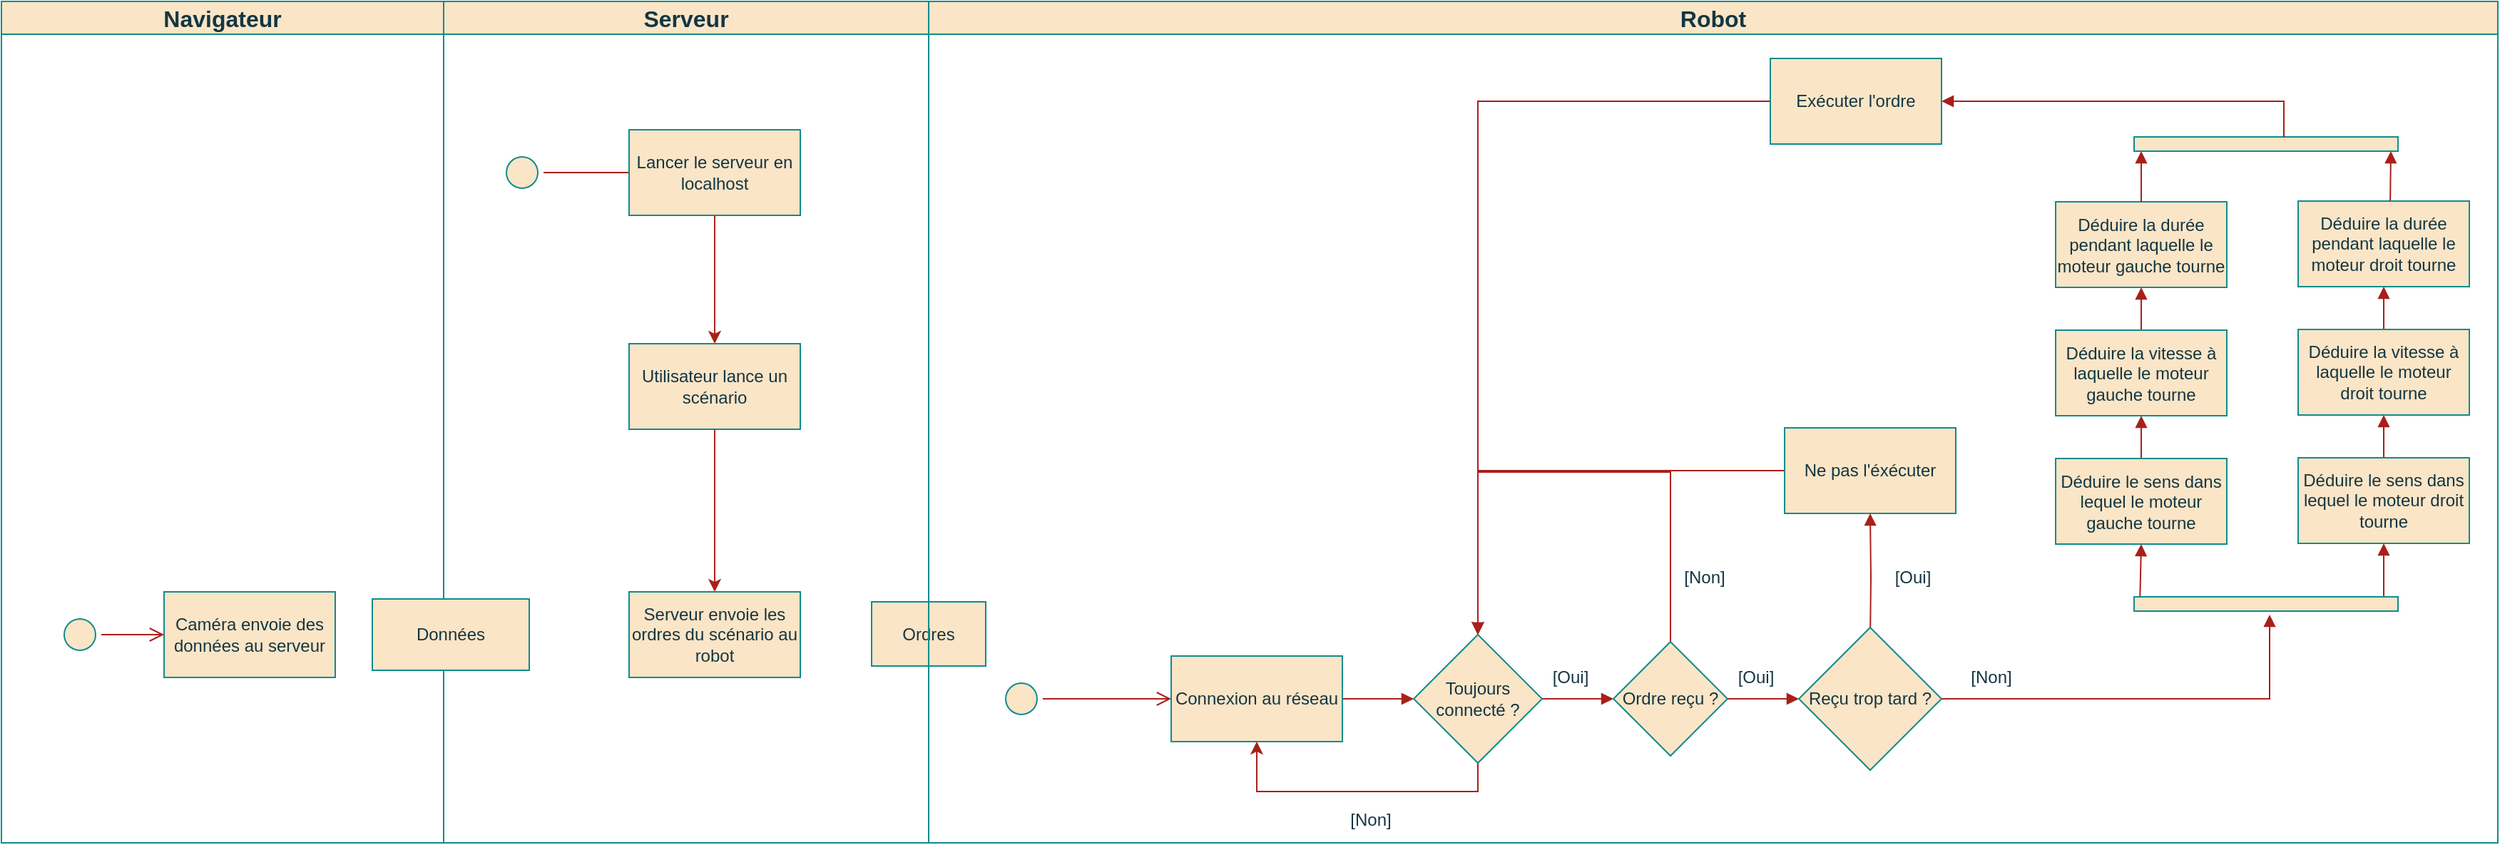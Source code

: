 <mxfile version="24.7.17">
  <diagram id="C5RBs43oDa-KdzZeNtuy" name="Robot">
    <mxGraphModel dx="3154" dy="1782" grid="1" gridSize="10" guides="1" tooltips="1" connect="1" arrows="1" fold="1" page="1" pageScale="1" pageWidth="1169" pageHeight="827" math="0" shadow="0">
      <root>
        <mxCell id="WIyWlLk6GJQsqaUBKTNV-0" />
        <mxCell id="WIyWlLk6GJQsqaUBKTNV-1" parent="WIyWlLk6GJQsqaUBKTNV-0" />
        <mxCell id="vtadBAOLPxlgFHZAJzr4-42" value="" style="edgeStyle=orthogonalEdgeStyle;rounded=0;orthogonalLoop=1;jettySize=auto;html=1;strokeColor=#A8201A;fontColor=default;fillColor=#FAE5C7;endArrow=none;endFill=0;startArrow=block;startFill=1;labelBackgroundColor=none;" parent="WIyWlLk6GJQsqaUBKTNV-1" source="vtadBAOLPxlgFHZAJzr4-64" target="vtadBAOLPxlgFHZAJzr4-41" edge="1">
          <mxGeometry relative="1" as="geometry">
            <mxPoint x="380" y="459" as="sourcePoint" />
          </mxGeometry>
        </mxCell>
        <mxCell id="vtadBAOLPxlgFHZAJzr4-21" value="" style="edgeStyle=orthogonalEdgeStyle;rounded=0;orthogonalLoop=1;jettySize=auto;html=1;endArrow=block;endFill=1;strokeColor=#A8201A;labelBackgroundColor=none;fontColor=default;" parent="WIyWlLk6GJQsqaUBKTNV-1" target="vtadBAOLPxlgFHZAJzr4-20" edge="1">
          <mxGeometry relative="1" as="geometry">
            <mxPoint x="670" y="419" as="sourcePoint" />
          </mxGeometry>
        </mxCell>
        <mxCell id="vtadBAOLPxlgFHZAJzr4-33" style="edgeStyle=orthogonalEdgeStyle;rounded=0;orthogonalLoop=1;jettySize=auto;html=1;exitX=0.5;exitY=0;exitDx=0;exitDy=0;entryX=0.5;entryY=1;entryDx=0;entryDy=0;endArrow=block;endFill=1;labelBackgroundColor=none;strokeColor=#A8201A;fontColor=default;" parent="WIyWlLk6GJQsqaUBKTNV-1" source="vtadBAOLPxlgFHZAJzr4-18" target="vtadBAOLPxlgFHZAJzr4-49" edge="1">
          <mxGeometry relative="1" as="geometry">
            <mxPoint x="1000" y="369.5" as="targetPoint" />
          </mxGeometry>
        </mxCell>
        <mxCell id="vtadBAOLPxlgFHZAJzr4-18" value="Déduire le sens dans lequel le moteur gauche tourne" style="rounded=0;whiteSpace=wrap;html=1;labelBackgroundColor=none;fillColor=#FAE5C7;strokeColor=#0F8B8D;fontColor=#143642;" parent="WIyWlLk6GJQsqaUBKTNV-1" vertex="1">
          <mxGeometry x="800" y="290.5" width="120" height="60" as="geometry" />
        </mxCell>
        <mxCell id="vtadBAOLPxlgFHZAJzr4-27" style="edgeStyle=orthogonalEdgeStyle;rounded=0;orthogonalLoop=1;jettySize=auto;html=1;exitX=0;exitY=0.5;exitDx=0;exitDy=0;entryX=0.5;entryY=0;entryDx=0;entryDy=0;endArrow=block;endFill=1;strokeColor=#A8201A;labelBackgroundColor=none;fontColor=default;" parent="WIyWlLk6GJQsqaUBKTNV-1" source="vtadBAOLPxlgFHZAJzr4-20" target="vtadBAOLPxlgFHZAJzr4-64" edge="1">
          <mxGeometry relative="1" as="geometry">
            <mxPoint x="440" y="429" as="targetPoint" />
          </mxGeometry>
        </mxCell>
        <mxCell id="vtadBAOLPxlgFHZAJzr4-20" value="Ne pas l&#39;éxécuter" style="rounded=0;whiteSpace=wrap;html=1;labelBackgroundColor=none;fillColor=#FAE5C7;strokeColor=#0F8B8D;fontColor=#143642;" parent="WIyWlLk6GJQsqaUBKTNV-1" vertex="1">
          <mxGeometry x="610" y="269" width="120" height="60" as="geometry" />
        </mxCell>
        <mxCell id="vtadBAOLPxlgFHZAJzr4-22" value="[Oui&lt;span style=&quot;background-color: initial;&quot;&gt;]&lt;/span&gt;" style="text;html=1;align=center;verticalAlign=middle;whiteSpace=wrap;rounded=0;labelBackgroundColor=none;fontColor=#143642;" parent="WIyWlLk6GJQsqaUBKTNV-1" vertex="1">
          <mxGeometry x="680" y="364" width="40" height="20" as="geometry" />
        </mxCell>
        <mxCell id="vtadBAOLPxlgFHZAJzr4-23" value="[Non&lt;span style=&quot;background-color: initial;&quot;&gt;]&lt;/span&gt;" style="text;html=1;align=center;verticalAlign=middle;whiteSpace=wrap;rounded=0;labelBackgroundColor=none;fontColor=#143642;" parent="WIyWlLk6GJQsqaUBKTNV-1" vertex="1">
          <mxGeometry x="730" y="434" width="50" height="20" as="geometry" />
        </mxCell>
        <mxCell id="vtadBAOLPxlgFHZAJzr4-41" value="Connexion au réseau" style="rounded=0;whiteSpace=wrap;html=1;labelBackgroundColor=none;fillColor=#FAE5C7;strokeColor=#0F8B8D;fontColor=#143642;" parent="WIyWlLk6GJQsqaUBKTNV-1" vertex="1">
          <mxGeometry x="180" y="429" width="120" height="60" as="geometry" />
        </mxCell>
        <mxCell id="vtadBAOLPxlgFHZAJzr4-53" value="" style="edgeStyle=orthogonalEdgeStyle;rounded=0;orthogonalLoop=1;jettySize=auto;html=1;strokeColor=#A8201A;fontColor=default;fillColor=#FAE5C7;endArrow=block;endFill=1;labelBackgroundColor=none;" parent="WIyWlLk6GJQsqaUBKTNV-1" source="vtadBAOLPxlgFHZAJzr4-49" target="vtadBAOLPxlgFHZAJzr4-52" edge="1">
          <mxGeometry relative="1" as="geometry" />
        </mxCell>
        <mxCell id="vtadBAOLPxlgFHZAJzr4-49" value="Déduire la vitesse à laquelle le moteur gauche tourne" style="rounded=0;whiteSpace=wrap;html=1;labelBackgroundColor=none;fillColor=#FAE5C7;strokeColor=#0F8B8D;fontColor=#143642;" parent="WIyWlLk6GJQsqaUBKTNV-1" vertex="1">
          <mxGeometry x="800" y="200.5" width="120" height="60" as="geometry" />
        </mxCell>
        <mxCell id="vtadBAOLPxlgFHZAJzr4-52" value="Déduire la durée pendant laquelle le moteur gauche tourne" style="whiteSpace=wrap;html=1;fillColor=#FAE5C7;strokeColor=#0F8B8D;fontColor=#143642;rounded=0;labelBackgroundColor=none;" parent="WIyWlLk6GJQsqaUBKTNV-1" vertex="1">
          <mxGeometry x="800" y="110.5" width="120" height="60" as="geometry" />
        </mxCell>
        <mxCell id="vtadBAOLPxlgFHZAJzr4-70" style="edgeStyle=orthogonalEdgeStyle;rounded=0;orthogonalLoop=1;jettySize=auto;html=1;exitX=1;exitY=0.5;exitDx=0;exitDy=0;entryX=0;entryY=0.5;entryDx=0;entryDy=0;strokeColor=#A8201A;fontColor=default;fillColor=#FAE5C7;endArrow=block;endFill=1;labelBackgroundColor=none;" parent="WIyWlLk6GJQsqaUBKTNV-1" source="vtadBAOLPxlgFHZAJzr4-64" target="vtadBAOLPxlgFHZAJzr4-68" edge="1">
          <mxGeometry relative="1" as="geometry" />
        </mxCell>
        <mxCell id="vtadBAOLPxlgFHZAJzr4-71" style="edgeStyle=orthogonalEdgeStyle;rounded=0;orthogonalLoop=1;jettySize=auto;html=1;exitX=1;exitY=0.5;exitDx=0;exitDy=0;entryX=0;entryY=0.5;entryDx=0;entryDy=0;strokeColor=#A8201A;fontColor=default;fillColor=#FAE5C7;endArrow=block;endFill=1;labelBackgroundColor=none;" parent="WIyWlLk6GJQsqaUBKTNV-1" source="vtadBAOLPxlgFHZAJzr4-68" target="vtadBAOLPxlgFHZAJzr4-69" edge="1">
          <mxGeometry relative="1" as="geometry" />
        </mxCell>
        <mxCell id="vtadBAOLPxlgFHZAJzr4-79" style="edgeStyle=orthogonalEdgeStyle;rounded=0;orthogonalLoop=1;jettySize=auto;html=1;exitX=0.5;exitY=0;exitDx=0;exitDy=0;entryX=0.5;entryY=0;entryDx=0;entryDy=0;strokeColor=#A8201A;fontColor=default;fillColor=#FAE5C7;labelBackgroundColor=none;" parent="WIyWlLk6GJQsqaUBKTNV-1" source="vtadBAOLPxlgFHZAJzr4-68" target="vtadBAOLPxlgFHZAJzr4-64" edge="1">
          <mxGeometry relative="1" as="geometry">
            <Array as="points">
              <mxPoint x="530" y="300" />
              <mxPoint x="395" y="300" />
            </Array>
          </mxGeometry>
        </mxCell>
        <mxCell id="vtadBAOLPxlgFHZAJzr4-68" value="Ordre reçu ?" style="rhombus;whiteSpace=wrap;html=1;labelBackgroundColor=none;fillColor=#FAE5C7;strokeColor=#0F8B8D;fontColor=#143642;rounded=0;" parent="WIyWlLk6GJQsqaUBKTNV-1" vertex="1">
          <mxGeometry x="490" y="419" width="80" height="80" as="geometry" />
        </mxCell>
        <mxCell id="vtadBAOLPxlgFHZAJzr4-69" value="Reçu trop tard ?" style="rhombus;whiteSpace=wrap;html=1;labelBackgroundColor=none;fillColor=#FAE5C7;strokeColor=#0F8B8D;fontColor=#143642;rounded=0;" parent="WIyWlLk6GJQsqaUBKTNV-1" vertex="1">
          <mxGeometry x="620" y="409" width="100" height="100" as="geometry" />
        </mxCell>
        <mxCell id="vtadBAOLPxlgFHZAJzr4-73" style="edgeStyle=orthogonalEdgeStyle;rounded=0;orthogonalLoop=1;jettySize=auto;html=1;exitX=0.5;exitY=1;exitDx=0;exitDy=0;entryX=0.5;entryY=1;entryDx=0;entryDy=0;strokeColor=#A8201A;fontColor=default;fillColor=#FAE5C7;labelBackgroundColor=none;" parent="WIyWlLk6GJQsqaUBKTNV-1" source="vtadBAOLPxlgFHZAJzr4-64" target="vtadBAOLPxlgFHZAJzr4-41" edge="1">
          <mxGeometry relative="1" as="geometry" />
        </mxCell>
        <mxCell id="vtadBAOLPxlgFHZAJzr4-64" value="Toujours connecté ?" style="rhombus;whiteSpace=wrap;html=1;labelBackgroundColor=none;fillColor=#FAE5C7;strokeColor=#0F8B8D;fontColor=#143642;rounded=0;" parent="WIyWlLk6GJQsqaUBKTNV-1" vertex="1">
          <mxGeometry x="350" y="414" width="90" height="90" as="geometry" />
        </mxCell>
        <mxCell id="vtadBAOLPxlgFHZAJzr4-75" value="[Non]" style="text;html=1;align=center;verticalAlign=middle;whiteSpace=wrap;rounded=0;fontColor=#143642;labelBackgroundColor=none;" parent="WIyWlLk6GJQsqaUBKTNV-1" vertex="1">
          <mxGeometry x="524" y="359" width="60" height="30" as="geometry" />
        </mxCell>
        <mxCell id="vtadBAOLPxlgFHZAJzr4-77" value="[Oui]" style="text;html=1;align=center;verticalAlign=middle;whiteSpace=wrap;rounded=0;fontColor=#143642;labelBackgroundColor=none;" parent="WIyWlLk6GJQsqaUBKTNV-1" vertex="1">
          <mxGeometry x="570" y="433" width="40" height="21" as="geometry" />
        </mxCell>
        <mxCell id="vtadBAOLPxlgFHZAJzr4-80" value="[Oui]" style="text;html=1;align=center;verticalAlign=middle;whiteSpace=wrap;rounded=0;fontColor=#143642;labelBackgroundColor=none;" parent="WIyWlLk6GJQsqaUBKTNV-1" vertex="1">
          <mxGeometry x="440" y="429" width="40" height="30" as="geometry" />
        </mxCell>
        <mxCell id="vtadBAOLPxlgFHZAJzr4-81" value="[Non]" style="text;html=1;align=center;verticalAlign=middle;whiteSpace=wrap;rounded=0;fontColor=#143642;labelBackgroundColor=none;" parent="WIyWlLk6GJQsqaUBKTNV-1" vertex="1">
          <mxGeometry x="290" y="529" width="60" height="30" as="geometry" />
        </mxCell>
        <mxCell id="jgmxJTMwFsuUVpzggOw2-3" value="" style="edgeStyle=orthogonalEdgeStyle;rounded=0;orthogonalLoop=1;jettySize=auto;html=1;endArrow=block;endFill=1;strokeColor=#A8201A;labelBackgroundColor=none;fontColor=default;entryX=0.5;entryY=0;entryDx=0;entryDy=0;exitX=0;exitY=0.5;exitDx=0;exitDy=0;" parent="WIyWlLk6GJQsqaUBKTNV-1" source="jgmxJTMwFsuUVpzggOw2-6" target="vtadBAOLPxlgFHZAJzr4-64" edge="1">
          <mxGeometry relative="1" as="geometry">
            <mxPoint x="590" y="190" as="sourcePoint" />
            <mxPoint x="680" y="339" as="targetPoint" />
          </mxGeometry>
        </mxCell>
        <mxCell id="jgmxJTMwFsuUVpzggOw2-6" value="Exécuter l&#39;ordre" style="rounded=0;whiteSpace=wrap;html=1;labelBackgroundColor=none;fillColor=#FAE5C7;strokeColor=#0F8B8D;fontColor=#143642;" parent="WIyWlLk6GJQsqaUBKTNV-1" vertex="1">
          <mxGeometry x="600" y="10" width="120" height="60" as="geometry" />
        </mxCell>
        <mxCell id="jgmxJTMwFsuUVpzggOw2-14" style="edgeStyle=orthogonalEdgeStyle;rounded=0;orthogonalLoop=1;jettySize=auto;html=1;exitX=0.5;exitY=0;exitDx=0;exitDy=0;entryX=0.5;entryY=1;entryDx=0;entryDy=0;endArrow=block;endFill=1;labelBackgroundColor=none;strokeColor=#A8201A;fontColor=default;" parent="WIyWlLk6GJQsqaUBKTNV-1" source="jgmxJTMwFsuUVpzggOw2-15" target="jgmxJTMwFsuUVpzggOw2-17" edge="1">
          <mxGeometry relative="1" as="geometry">
            <mxPoint x="1170" y="369" as="targetPoint" />
          </mxGeometry>
        </mxCell>
        <mxCell id="jgmxJTMwFsuUVpzggOw2-15" value="Déduire le sens dans lequel le moteur droit tourne" style="rounded=0;whiteSpace=wrap;html=1;labelBackgroundColor=none;fillColor=#FAE5C7;strokeColor=#0F8B8D;fontColor=#143642;" parent="WIyWlLk6GJQsqaUBKTNV-1" vertex="1">
          <mxGeometry x="970" y="290" width="120" height="60" as="geometry" />
        </mxCell>
        <mxCell id="jgmxJTMwFsuUVpzggOw2-16" value="" style="edgeStyle=orthogonalEdgeStyle;rounded=0;orthogonalLoop=1;jettySize=auto;html=1;strokeColor=#A8201A;fontColor=default;fillColor=#FAE5C7;endArrow=block;endFill=1;labelBackgroundColor=none;" parent="WIyWlLk6GJQsqaUBKTNV-1" source="jgmxJTMwFsuUVpzggOw2-17" target="jgmxJTMwFsuUVpzggOw2-18" edge="1">
          <mxGeometry relative="1" as="geometry" />
        </mxCell>
        <mxCell id="jgmxJTMwFsuUVpzggOw2-17" value="Déduire la vitesse à laquelle le moteur droit tourne" style="rounded=0;whiteSpace=wrap;html=1;labelBackgroundColor=none;fillColor=#FAE5C7;strokeColor=#0F8B8D;fontColor=#143642;" parent="WIyWlLk6GJQsqaUBKTNV-1" vertex="1">
          <mxGeometry x="970" y="200" width="120" height="60" as="geometry" />
        </mxCell>
        <mxCell id="jgmxJTMwFsuUVpzggOw2-18" value="Déduire la durée pendant laquelle le moteur droit tourne" style="whiteSpace=wrap;html=1;fillColor=#FAE5C7;strokeColor=#0F8B8D;fontColor=#143642;rounded=0;labelBackgroundColor=none;" parent="WIyWlLk6GJQsqaUBKTNV-1" vertex="1">
          <mxGeometry x="970" y="110" width="120" height="60" as="geometry" />
        </mxCell>
        <mxCell id="jgmxJTMwFsuUVpzggOw2-23" style="edgeStyle=orthogonalEdgeStyle;rounded=0;orthogonalLoop=1;jettySize=auto;html=1;curved=0;exitX=0;exitY=0;exitDx=0;exitDy=5;exitPerimeter=0;entryX=0.5;entryY=1;entryDx=0;entryDy=0;endArrow=block;endFill=1;labelBackgroundColor=none;strokeColor=#A8201A;fontColor=default;" parent="WIyWlLk6GJQsqaUBKTNV-1" target="jgmxJTMwFsuUVpzggOw2-15" edge="1">
          <mxGeometry relative="1" as="geometry">
            <mxPoint x="1035.875" y="388.375" as="sourcePoint" />
          </mxGeometry>
        </mxCell>
        <mxCell id="jgmxJTMwFsuUVpzggOw2-32" style="edgeStyle=orthogonalEdgeStyle;rounded=0;orthogonalLoop=1;jettySize=auto;html=1;curved=0;exitX=0;exitY=1;exitDx=0;exitDy=-5;exitPerimeter=0;entryX=0.5;entryY=1;entryDx=0;entryDy=0;strokeColor=#A8201A;fontColor=default;fillColor=#FAE5C7;endArrow=block;endFill=1;labelBackgroundColor=none;" parent="WIyWlLk6GJQsqaUBKTNV-1" target="vtadBAOLPxlgFHZAJzr4-18" edge="1">
          <mxGeometry relative="1" as="geometry">
            <mxPoint x="859.125" y="388.375" as="sourcePoint" />
          </mxGeometry>
        </mxCell>
        <mxCell id="jgmxJTMwFsuUVpzggOw2-20" style="edgeStyle=orthogonalEdgeStyle;rounded=0;orthogonalLoop=1;jettySize=auto;html=1;exitX=1;exitY=0.5;exitDx=0;exitDy=0;endArrow=block;endFill=1;labelBackgroundColor=none;strokeColor=#A8201A;fontColor=default;" parent="WIyWlLk6GJQsqaUBKTNV-1" source="vtadBAOLPxlgFHZAJzr4-69" edge="1">
          <mxGeometry relative="1" as="geometry">
            <mxPoint x="950" y="400" as="targetPoint" />
            <Array as="points">
              <mxPoint x="950" y="459" />
            </Array>
          </mxGeometry>
        </mxCell>
        <mxCell id="jgmxJTMwFsuUVpzggOw2-24" value="" style="html=1;points=[[0,0,0,0,5],[0,1,0,0,-5],[1,0,0,0,5],[1,1,0,0,-5]];perimeter=orthogonalPerimeter;outlineConnect=0;targetShapes=umlLifeline;portConstraint=eastwest;newEdgeStyle={&quot;curved&quot;:0,&quot;rounded&quot;:0};rotation=90;labelBackgroundColor=none;fillColor=#FAE5C7;strokeColor=#0F8B8D;fontColor=#143642;rounded=0;" parent="WIyWlLk6GJQsqaUBKTNV-1" vertex="1">
          <mxGeometry x="942.5" y="-22.5" width="10" height="185" as="geometry" />
        </mxCell>
        <mxCell id="jgmxJTMwFsuUVpzggOw2-25" style="edgeStyle=orthogonalEdgeStyle;rounded=0;orthogonalLoop=1;jettySize=auto;html=1;exitX=0.5;exitY=0;exitDx=0;exitDy=0;entryX=1;entryY=1;entryDx=0;entryDy=-5;entryPerimeter=0;endArrow=block;endFill=1;labelBackgroundColor=none;strokeColor=#A8201A;fontColor=default;" parent="WIyWlLk6GJQsqaUBKTNV-1" source="vtadBAOLPxlgFHZAJzr4-52" target="jgmxJTMwFsuUVpzggOw2-24" edge="1">
          <mxGeometry relative="1" as="geometry" />
        </mxCell>
        <mxCell id="jgmxJTMwFsuUVpzggOw2-26" style="edgeStyle=orthogonalEdgeStyle;rounded=0;orthogonalLoop=1;jettySize=auto;html=1;exitX=0.538;exitY=-0.005;exitDx=0;exitDy=0;entryX=1;entryY=0;entryDx=0;entryDy=5;entryPerimeter=0;endArrow=block;endFill=1;exitPerimeter=0;labelBackgroundColor=none;strokeColor=#A8201A;fontColor=default;" parent="WIyWlLk6GJQsqaUBKTNV-1" source="jgmxJTMwFsuUVpzggOw2-18" target="jgmxJTMwFsuUVpzggOw2-24" edge="1">
          <mxGeometry relative="1" as="geometry" />
        </mxCell>
        <mxCell id="jgmxJTMwFsuUVpzggOw2-31" value="" style="edgeStyle=orthogonalEdgeStyle;rounded=0;orthogonalLoop=1;jettySize=auto;html=1;strokeColor=#A8201A;fontColor=default;fillColor=#FAE5C7;endArrow=block;endFill=1;entryX=1;entryY=0.5;entryDx=0;entryDy=0;labelBackgroundColor=none;" parent="WIyWlLk6GJQsqaUBKTNV-1" source="jgmxJTMwFsuUVpzggOw2-24" target="jgmxJTMwFsuUVpzggOw2-6" edge="1">
          <mxGeometry relative="1" as="geometry">
            <mxPoint x="960" y="60" as="sourcePoint" />
            <mxPoint x="870" y="181" as="targetPoint" />
            <Array as="points">
              <mxPoint x="960" y="40" />
            </Array>
          </mxGeometry>
        </mxCell>
        <mxCell id="jgmxJTMwFsuUVpzggOw2-41" value="" style="ellipse;html=1;shape=startState;fillColor=#FAE5C7;strokeColor=#0F8B8D;fontColor=#143642;rounded=0;labelBackgroundColor=none;" parent="WIyWlLk6GJQsqaUBKTNV-1" vertex="1">
          <mxGeometry x="60" y="444" width="30" height="30" as="geometry" />
        </mxCell>
        <mxCell id="jgmxJTMwFsuUVpzggOw2-42" value="" style="edgeStyle=orthogonalEdgeStyle;html=1;verticalAlign=bottom;endArrow=open;endSize=8;strokeColor=#A8201A;rounded=0;fontColor=default;fillColor=#FAE5C7;entryX=0;entryY=0.5;entryDx=0;entryDy=0;labelBackgroundColor=none;" parent="WIyWlLk6GJQsqaUBKTNV-1" source="jgmxJTMwFsuUVpzggOw2-41" target="vtadBAOLPxlgFHZAJzr4-41" edge="1">
          <mxGeometry relative="1" as="geometry">
            <mxPoint x="180" y="449" as="targetPoint" />
          </mxGeometry>
        </mxCell>
        <mxCell id="jgmxJTMwFsuUVpzggOw2-43" value="" style="html=1;points=[[0,0,0,0,5],[0,1,0,0,-5],[1,0,0,0,5],[1,1,0,0,-5]];perimeter=orthogonalPerimeter;outlineConnect=0;targetShapes=umlLifeline;portConstraint=eastwest;newEdgeStyle={&quot;curved&quot;:0,&quot;rounded&quot;:0};rotation=90;labelBackgroundColor=none;fillColor=#FAE5C7;strokeColor=#0F8B8D;fontColor=#143642;rounded=0;" parent="WIyWlLk6GJQsqaUBKTNV-1" vertex="1">
          <mxGeometry x="942.5" y="300" width="10" height="185" as="geometry" />
        </mxCell>
        <mxCell id="1XHSVb5vEpo4lb2-wSxZ-0" value="&lt;font style=&quot;font-size: 16px;&quot;&gt;Robot&lt;/font&gt;" style="swimlane;whiteSpace=wrap;html=1;rounded=0;labelBackgroundColor=none;fillColor=#FAE5C7;strokeColor=#0F8B8D;fontColor=#143642;" vertex="1" parent="WIyWlLk6GJQsqaUBKTNV-1">
          <mxGeometry x="10" y="-30" width="1100" height="590" as="geometry">
            <mxRectangle x="10" y="-30" width="80" height="30" as="alternateBounds" />
          </mxGeometry>
        </mxCell>
        <mxCell id="1XHSVb5vEpo4lb2-wSxZ-11" value="Ordres" style="html=1;whiteSpace=wrap;rounded=0;labelBackgroundColor=none;fillColor=#FAE5C7;strokeColor=#0F8B8D;fontColor=#143642;" vertex="1" parent="1XHSVb5vEpo4lb2-wSxZ-0">
          <mxGeometry x="-40" y="421" width="80" height="45" as="geometry" />
        </mxCell>
        <mxCell id="1XHSVb5vEpo4lb2-wSxZ-17" value="&lt;font style=&quot;font-size: 16px;&quot;&gt;Serveur&lt;/font&gt;" style="swimlane;whiteSpace=wrap;html=1;rounded=0;labelBackgroundColor=none;fillColor=#FAE5C7;strokeColor=#0F8B8D;fontColor=#143642;" vertex="1" parent="WIyWlLk6GJQsqaUBKTNV-1">
          <mxGeometry x="-330" y="-30" width="340" height="590" as="geometry" />
        </mxCell>
        <mxCell id="1XHSVb5vEpo4lb2-wSxZ-18" value="" style="ellipse;html=1;shape=startState;fillColor=#FAE5C7;strokeColor=#0F8B8D;rounded=0;labelBackgroundColor=none;fontColor=#143642;" vertex="1" parent="1XHSVb5vEpo4lb2-wSxZ-17">
          <mxGeometry x="40" y="105" width="30" height="30" as="geometry" />
        </mxCell>
        <mxCell id="1XHSVb5vEpo4lb2-wSxZ-19" value="" style="edgeStyle=orthogonalEdgeStyle;html=1;verticalAlign=bottom;endArrow=open;endSize=8;strokeColor=#A8201A;rounded=0;labelBackgroundColor=none;fontColor=default;" edge="1" parent="1XHSVb5vEpo4lb2-wSxZ-17" source="1XHSVb5vEpo4lb2-wSxZ-18">
          <mxGeometry relative="1" as="geometry">
            <mxPoint x="150" y="120" as="targetPoint" />
          </mxGeometry>
        </mxCell>
        <mxCell id="1XHSVb5vEpo4lb2-wSxZ-20" value="" style="edgeStyle=orthogonalEdgeStyle;rounded=0;orthogonalLoop=1;jettySize=auto;html=1;labelBackgroundColor=none;strokeColor=#A8201A;fontColor=default;" edge="1" parent="1XHSVb5vEpo4lb2-wSxZ-17" source="1XHSVb5vEpo4lb2-wSxZ-21" target="1XHSVb5vEpo4lb2-wSxZ-23">
          <mxGeometry relative="1" as="geometry" />
        </mxCell>
        <mxCell id="1XHSVb5vEpo4lb2-wSxZ-21" value="Lancer le serveur en localhost" style="rounded=0;whiteSpace=wrap;html=1;labelBackgroundColor=none;fillColor=#FAE5C7;strokeColor=#0F8B8D;fontColor=#143642;" vertex="1" parent="1XHSVb5vEpo4lb2-wSxZ-17">
          <mxGeometry x="130" y="90" width="120" height="60" as="geometry" />
        </mxCell>
        <mxCell id="1XHSVb5vEpo4lb2-wSxZ-22" value="" style="edgeStyle=orthogonalEdgeStyle;rounded=0;orthogonalLoop=1;jettySize=auto;html=1;labelBackgroundColor=none;strokeColor=#A8201A;fontColor=default;" edge="1" parent="1XHSVb5vEpo4lb2-wSxZ-17" source="1XHSVb5vEpo4lb2-wSxZ-23" target="1XHSVb5vEpo4lb2-wSxZ-24">
          <mxGeometry relative="1" as="geometry" />
        </mxCell>
        <mxCell id="1XHSVb5vEpo4lb2-wSxZ-23" value="Utilisateur lance un scénario" style="whiteSpace=wrap;html=1;rounded=0;labelBackgroundColor=none;fillColor=#FAE5C7;strokeColor=#0F8B8D;fontColor=#143642;" vertex="1" parent="1XHSVb5vEpo4lb2-wSxZ-17">
          <mxGeometry x="130" y="240" width="120" height="60" as="geometry" />
        </mxCell>
        <mxCell id="1XHSVb5vEpo4lb2-wSxZ-24" value="Serveur envoie les ordres du scénario au robot" style="whiteSpace=wrap;html=1;rounded=0;labelBackgroundColor=none;fillColor=#FAE5C7;strokeColor=#0F8B8D;fontColor=#143642;" vertex="1" parent="1XHSVb5vEpo4lb2-wSxZ-17">
          <mxGeometry x="130" y="414" width="120" height="60" as="geometry" />
        </mxCell>
        <mxCell id="1XHSVb5vEpo4lb2-wSxZ-26" value="&lt;font style=&quot;font-size: 16px;&quot;&gt;Navigateur&lt;/font&gt;" style="swimlane;whiteSpace=wrap;html=1;rounded=0;labelBackgroundColor=none;fillColor=#FAE5C7;strokeColor=#0F8B8D;fontColor=#143642;" vertex="1" parent="WIyWlLk6GJQsqaUBKTNV-1">
          <mxGeometry x="-640" y="-30" width="310" height="590" as="geometry" />
        </mxCell>
        <mxCell id="1XHSVb5vEpo4lb2-wSxZ-25" value="Données" style="html=1;whiteSpace=wrap;rounded=0;labelBackgroundColor=none;fillColor=#FAE5C7;strokeColor=#0F8B8D;fontColor=#143642;" vertex="1" parent="1XHSVb5vEpo4lb2-wSxZ-26">
          <mxGeometry x="260" y="419" width="110" height="50" as="geometry" />
        </mxCell>
        <mxCell id="1XHSVb5vEpo4lb2-wSxZ-27" value="" style="ellipse;html=1;shape=startState;fillColor=#FAE5C7;strokeColor=#0F8B8D;rounded=0;labelBackgroundColor=none;fontColor=#143642;" vertex="1" parent="1XHSVb5vEpo4lb2-wSxZ-26">
          <mxGeometry x="40" y="429" width="30" height="30" as="geometry" />
        </mxCell>
        <mxCell id="1XHSVb5vEpo4lb2-wSxZ-28" value="" style="edgeStyle=orthogonalEdgeStyle;html=1;verticalAlign=bottom;endArrow=open;endSize=8;strokeColor=#A8201A;rounded=0;entryX=0;entryY=0.5;entryDx=0;entryDy=0;labelBackgroundColor=none;fontColor=default;" edge="1" parent="1XHSVb5vEpo4lb2-wSxZ-26" source="1XHSVb5vEpo4lb2-wSxZ-27" target="1XHSVb5vEpo4lb2-wSxZ-29">
          <mxGeometry relative="1" as="geometry">
            <mxPoint x="-56" y="726.5" as="targetPoint" />
          </mxGeometry>
        </mxCell>
        <mxCell id="1XHSVb5vEpo4lb2-wSxZ-29" value="Caméra envoie des données au serveur" style="rounded=0;whiteSpace=wrap;html=1;labelBackgroundColor=none;fillColor=#FAE5C7;strokeColor=#0F8B8D;fontColor=#143642;" vertex="1" parent="1XHSVb5vEpo4lb2-wSxZ-26">
          <mxGeometry x="114" y="414" width="120" height="60" as="geometry" />
        </mxCell>
      </root>
    </mxGraphModel>
  </diagram>
</mxfile>
